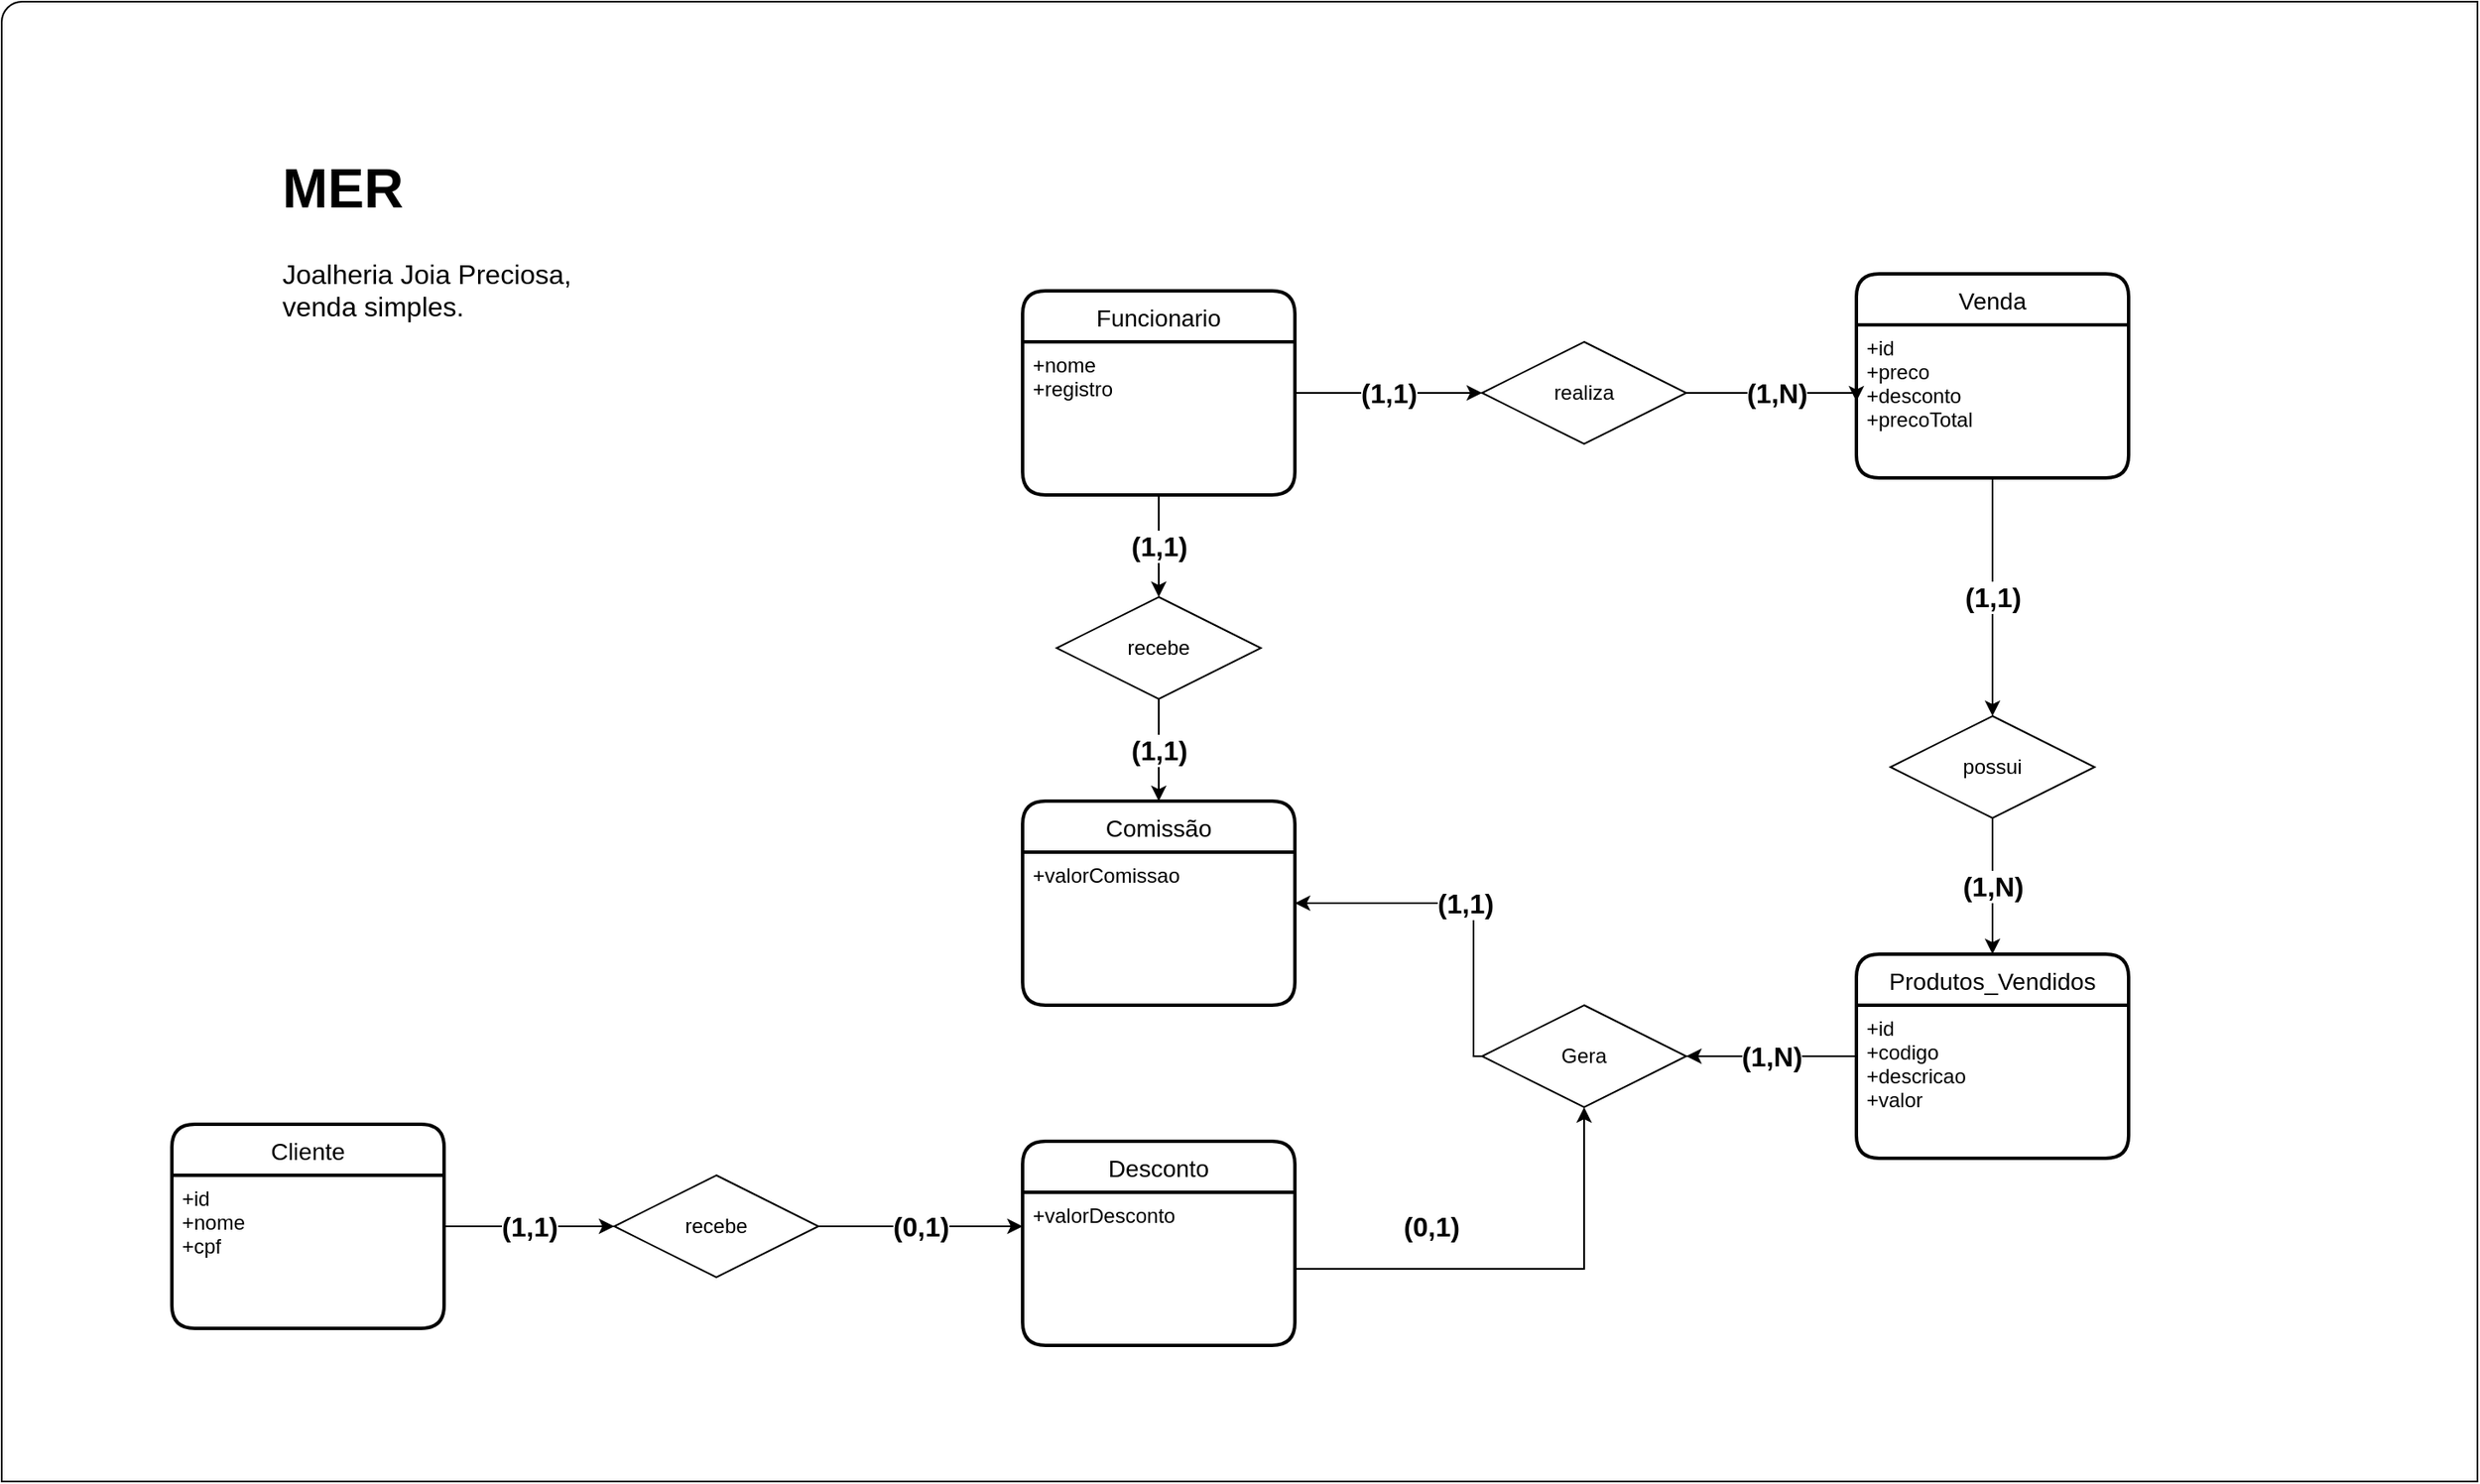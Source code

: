 <mxfile version="13.10.9" type="device"><diagram id="R2lEEEUBdFMjLlhIrx00" name="Page-1"><mxGraphModel dx="2392" dy="895" grid="1" gridSize="10" guides="1" tooltips="1" connect="1" arrows="1" fold="1" page="1" pageScale="1" pageWidth="850" pageHeight="1100" math="0" shadow="0" extFonts="Permanent Marker^https://fonts.googleapis.com/css?family=Permanent+Marker"><root><mxCell id="0"/><mxCell id="1" parent="0"/><mxCell id="y8BB-78bzIBQcbSWg1uP-43" value="" style="verticalLabelPosition=bottom;verticalAlign=top;html=1;shape=mxgraph.basic.corner_round_rect;dx=6;fontFamily=Helvetica;fontSize=16;" vertex="1" parent="1"><mxGeometry x="-490" y="410" width="1455" height="870" as="geometry"/></mxCell><mxCell id="y8BB-78bzIBQcbSWg1uP-46" value="(1,1)" style="edgeStyle=orthogonalEdgeStyle;rounded=0;orthogonalLoop=1;jettySize=auto;html=1;fontFamily=Helvetica;fontStyle=1;fontSize=16;" edge="1" parent="1" source="y8BB-78bzIBQcbSWg1uP-47" target="y8BB-78bzIBQcbSWg1uP-50"><mxGeometry relative="1" as="geometry"/></mxCell><mxCell id="y8BB-78bzIBQcbSWg1uP-47" value="Funcionario" style="swimlane;childLayout=stackLayout;horizontal=1;startSize=30;horizontalStack=0;rounded=1;fontSize=14;fontStyle=0;strokeWidth=2;resizeParent=0;resizeLast=1;shadow=0;dashed=0;align=center;" vertex="1" parent="1"><mxGeometry x="110" y="580" width="160" height="120" as="geometry"/></mxCell><mxCell id="y8BB-78bzIBQcbSWg1uP-48" value="+nome&#10;+registro&#10;" style="align=left;strokeColor=none;fillColor=none;spacingLeft=4;fontSize=12;verticalAlign=top;resizable=0;rotatable=0;part=1;" vertex="1" parent="y8BB-78bzIBQcbSWg1uP-47"><mxGeometry y="30" width="160" height="90" as="geometry"/></mxCell><mxCell id="y8BB-78bzIBQcbSWg1uP-49" value="(1,N)" style="edgeStyle=orthogonalEdgeStyle;rounded=0;orthogonalLoop=1;jettySize=auto;html=1;entryX=0;entryY=0.5;entryDx=0;entryDy=0;fontFamily=Helvetica;fontStyle=1;fontSize=16;" edge="1" parent="1" source="y8BB-78bzIBQcbSWg1uP-50" target="y8BB-78bzIBQcbSWg1uP-56"><mxGeometry relative="1" as="geometry"><Array as="points"><mxPoint x="600" y="640"/></Array></mxGeometry></mxCell><mxCell id="y8BB-78bzIBQcbSWg1uP-50" value="realiza" style="shape=rhombus;perimeter=rhombusPerimeter;whiteSpace=wrap;html=1;align=center;" vertex="1" parent="1"><mxGeometry x="380" y="610" width="120" height="60" as="geometry"/></mxCell><mxCell id="y8BB-78bzIBQcbSWg1uP-51" value="(1,1)" style="edgeStyle=orthogonalEdgeStyle;rounded=0;orthogonalLoop=1;jettySize=auto;html=1;entryX=0.5;entryY=0;entryDx=0;entryDy=0;fontFamily=Helvetica;fontStyle=1;fontSize=16;" edge="1" parent="1" source="y8BB-78bzIBQcbSWg1uP-52" target="y8BB-78bzIBQcbSWg1uP-53"><mxGeometry relative="1" as="geometry"/></mxCell><mxCell id="y8BB-78bzIBQcbSWg1uP-52" value="recebe" style="shape=rhombus;perimeter=rhombusPerimeter;whiteSpace=wrap;html=1;align=center;" vertex="1" parent="1"><mxGeometry x="130" y="760" width="120" height="60" as="geometry"/></mxCell><mxCell id="y8BB-78bzIBQcbSWg1uP-53" value="Comissão" style="swimlane;childLayout=stackLayout;horizontal=1;startSize=30;horizontalStack=0;rounded=1;fontSize=14;fontStyle=0;strokeWidth=2;resizeParent=0;resizeLast=1;shadow=0;dashed=0;align=center;" vertex="1" parent="1"><mxGeometry x="110" y="880" width="160" height="120" as="geometry"/></mxCell><mxCell id="y8BB-78bzIBQcbSWg1uP-54" value="+valorComissao" style="align=left;strokeColor=none;fillColor=none;spacingLeft=4;fontSize=12;verticalAlign=top;resizable=0;rotatable=0;part=1;" vertex="1" parent="y8BB-78bzIBQcbSWg1uP-53"><mxGeometry y="30" width="160" height="90" as="geometry"/></mxCell><mxCell id="y8BB-78bzIBQcbSWg1uP-55" value="Venda" style="swimlane;childLayout=stackLayout;horizontal=1;startSize=30;horizontalStack=0;rounded=1;fontSize=14;fontStyle=0;strokeWidth=2;resizeParent=0;resizeLast=1;shadow=0;dashed=0;align=center;" vertex="1" parent="1"><mxGeometry x="600" y="570" width="160" height="120" as="geometry"/></mxCell><mxCell id="y8BB-78bzIBQcbSWg1uP-56" value="+id&#10;+preco&#10;+desconto&#10;+precoTotal" style="align=left;strokeColor=none;fillColor=none;spacingLeft=4;fontSize=12;verticalAlign=top;resizable=0;rotatable=0;part=1;" vertex="1" parent="y8BB-78bzIBQcbSWg1uP-55"><mxGeometry y="30" width="160" height="90" as="geometry"/></mxCell><mxCell id="y8BB-78bzIBQcbSWg1uP-57" value="(1,N)" style="edgeStyle=orthogonalEdgeStyle;rounded=0;orthogonalLoop=1;jettySize=auto;html=1;entryX=0.5;entryY=0;entryDx=0;entryDy=0;fontFamily=Helvetica;fontStyle=1;fontSize=16;" edge="1" parent="1" source="y8BB-78bzIBQcbSWg1uP-58" target="y8BB-78bzIBQcbSWg1uP-59"><mxGeometry relative="1" as="geometry"/></mxCell><mxCell id="y8BB-78bzIBQcbSWg1uP-58" value="possui" style="shape=rhombus;perimeter=rhombusPerimeter;whiteSpace=wrap;html=1;align=center;" vertex="1" parent="1"><mxGeometry x="620" y="830" width="120" height="60" as="geometry"/></mxCell><mxCell id="y8BB-78bzIBQcbSWg1uP-59" value="Produtos_Vendidos" style="swimlane;childLayout=stackLayout;horizontal=1;startSize=30;horizontalStack=0;rounded=1;fontSize=14;fontStyle=0;strokeWidth=2;resizeParent=0;resizeLast=1;shadow=0;dashed=0;align=center;" vertex="1" parent="1"><mxGeometry x="600" y="970" width="160" height="120" as="geometry"/></mxCell><mxCell id="y8BB-78bzIBQcbSWg1uP-60" value="+id&#10;+codigo&#10;+descricao&#10;+valor" style="align=left;strokeColor=none;fillColor=none;spacingLeft=4;fontSize=12;verticalAlign=top;resizable=0;rotatable=0;part=1;" vertex="1" parent="y8BB-78bzIBQcbSWg1uP-59"><mxGeometry y="30" width="160" height="90" as="geometry"/></mxCell><mxCell id="y8BB-78bzIBQcbSWg1uP-61" value="(1,1)" style="edgeStyle=orthogonalEdgeStyle;rounded=0;orthogonalLoop=1;jettySize=auto;html=1;exitX=0.5;exitY=1;exitDx=0;exitDy=0;fontFamily=Helvetica;fontStyle=1;fontSize=16;" edge="1" parent="1" source="y8BB-78bzIBQcbSWg1uP-56" target="y8BB-78bzIBQcbSWg1uP-58"><mxGeometry relative="1" as="geometry"/></mxCell><mxCell id="y8BB-78bzIBQcbSWg1uP-62" value="(1,1)" style="edgeStyle=orthogonalEdgeStyle;rounded=0;orthogonalLoop=1;jettySize=auto;html=1;exitX=0;exitY=0.5;exitDx=0;exitDy=0;entryX=1;entryY=0.5;entryDx=0;entryDy=0;fontFamily=Helvetica;fontStyle=1;fontSize=16;" edge="1" parent="1" source="y8BB-78bzIBQcbSWg1uP-63" target="y8BB-78bzIBQcbSWg1uP-53"><mxGeometry relative="1" as="geometry"><mxPoint x="480" y="1020" as="sourcePoint"/><Array as="points"><mxPoint x="375" y="1030"/><mxPoint x="375" y="940"/></Array></mxGeometry></mxCell><mxCell id="y8BB-78bzIBQcbSWg1uP-63" value="Gera" style="shape=rhombus;perimeter=rhombusPerimeter;whiteSpace=wrap;html=1;align=center;" vertex="1" parent="1"><mxGeometry x="380" y="1000" width="120" height="60" as="geometry"/></mxCell><mxCell id="y8BB-78bzIBQcbSWg1uP-64" value="Desconto" style="swimlane;childLayout=stackLayout;horizontal=1;startSize=30;horizontalStack=0;rounded=1;fontSize=14;fontStyle=0;strokeWidth=2;resizeParent=0;resizeLast=1;shadow=0;dashed=0;align=center;" vertex="1" parent="1"><mxGeometry x="110" y="1080" width="160" height="120" as="geometry"/></mxCell><mxCell id="y8BB-78bzIBQcbSWg1uP-65" value="+valorDesconto" style="align=left;strokeColor=none;fillColor=none;spacingLeft=4;fontSize=12;verticalAlign=top;resizable=0;rotatable=0;part=1;" vertex="1" parent="y8BB-78bzIBQcbSWg1uP-64"><mxGeometry y="30" width="160" height="90" as="geometry"/></mxCell><mxCell id="y8BB-78bzIBQcbSWg1uP-66" value="(1,N)" style="edgeStyle=orthogonalEdgeStyle;rounded=0;orthogonalLoop=1;jettySize=auto;html=1;entryX=1;entryY=0.5;entryDx=0;entryDy=0;fontFamily=Helvetica;fontStyle=1;fontSize=16;" edge="1" parent="1" source="y8BB-78bzIBQcbSWg1uP-60" target="y8BB-78bzIBQcbSWg1uP-63"><mxGeometry relative="1" as="geometry"><Array as="points"><mxPoint x="590" y="1030"/><mxPoint x="590" y="1030"/></Array></mxGeometry></mxCell><mxCell id="y8BB-78bzIBQcbSWg1uP-67" value="(0,1)" style="edgeStyle=orthogonalEdgeStyle;rounded=0;orthogonalLoop=1;jettySize=auto;html=1;fontFamily=Helvetica;fontStyle=1;fontSize=16;entryX=0.5;entryY=1;entryDx=0;entryDy=0;" edge="1" parent="1" source="y8BB-78bzIBQcbSWg1uP-65" target="y8BB-78bzIBQcbSWg1uP-63"><mxGeometry x="-0.396" y="25" relative="1" as="geometry"><mxPoint x="480" y="1080.0" as="targetPoint"/><Array as="points"><mxPoint x="440" y="1155"/></Array><mxPoint as="offset"/></mxGeometry></mxCell><mxCell id="y8BB-78bzIBQcbSWg1uP-68" value="(1,1)" style="edgeStyle=orthogonalEdgeStyle;rounded=0;orthogonalLoop=1;jettySize=auto;html=1;fontFamily=Helvetica;fontStyle=1;fontSize=16;entryX=0.5;entryY=0;entryDx=0;entryDy=0;" edge="1" parent="1" source="y8BB-78bzIBQcbSWg1uP-48" target="y8BB-78bzIBQcbSWg1uP-52"><mxGeometry relative="1" as="geometry"><mxPoint x="190" y="740" as="targetPoint"/></mxGeometry></mxCell><mxCell id="y8BB-78bzIBQcbSWg1uP-69" value="Cliente" style="swimlane;childLayout=stackLayout;horizontal=1;startSize=30;horizontalStack=0;rounded=1;fontSize=14;fontStyle=0;strokeWidth=2;resizeParent=0;resizeLast=1;shadow=0;dashed=0;align=center;" vertex="1" parent="1"><mxGeometry x="-390" y="1070" width="160" height="120" as="geometry"/></mxCell><mxCell id="y8BB-78bzIBQcbSWg1uP-70" value="+id&#10;+nome&#10;+cpf" style="align=left;strokeColor=none;fillColor=none;spacingLeft=4;fontSize=12;verticalAlign=top;resizable=0;rotatable=0;part=1;" vertex="1" parent="y8BB-78bzIBQcbSWg1uP-69"><mxGeometry y="30" width="160" height="90" as="geometry"/></mxCell><mxCell id="y8BB-78bzIBQcbSWg1uP-71" value="(0,1)" style="edgeStyle=orthogonalEdgeStyle;rounded=0;orthogonalLoop=1;jettySize=auto;html=1;fontFamily=Helvetica;fontStyle=1;fontSize=16;" edge="1" parent="1" source="y8BB-78bzIBQcbSWg1uP-72" target="y8BB-78bzIBQcbSWg1uP-65"><mxGeometry relative="1" as="geometry"><Array as="points"><mxPoint x="85" y="1130"/><mxPoint x="85" y="1130"/></Array></mxGeometry></mxCell><mxCell id="y8BB-78bzIBQcbSWg1uP-72" value="recebe" style="shape=rhombus;perimeter=rhombusPerimeter;whiteSpace=wrap;html=1;align=center;" vertex="1" parent="1"><mxGeometry x="-130" y="1100" width="120" height="60" as="geometry"/></mxCell><mxCell id="y8BB-78bzIBQcbSWg1uP-73" value="(1,1)" style="edgeStyle=orthogonalEdgeStyle;rounded=0;orthogonalLoop=1;jettySize=auto;html=1;entryX=0;entryY=0.5;entryDx=0;entryDy=0;fontFamily=Helvetica;fontStyle=1;fontSize=16;" edge="1" parent="1" source="y8BB-78bzIBQcbSWg1uP-70" target="y8BB-78bzIBQcbSWg1uP-72"><mxGeometry relative="1" as="geometry"><Array as="points"><mxPoint x="-160" y="1130"/><mxPoint x="-160" y="1130"/></Array></mxGeometry></mxCell><mxCell id="y8BB-78bzIBQcbSWg1uP-74" value="&lt;h1&gt;MER&lt;/h1&gt;&lt;p&gt;Joalheria Joia Preciosa, venda simples.&lt;/p&gt;" style="text;html=1;strokeColor=none;fillColor=none;spacing=5;spacingTop=-20;whiteSpace=wrap;overflow=hidden;rounded=0;fontFamily=Helvetica;fontSize=16;" vertex="1" parent="1"><mxGeometry x="-330" y="490" width="190" height="120" as="geometry"/></mxCell></root></mxGraphModel></diagram></mxfile>